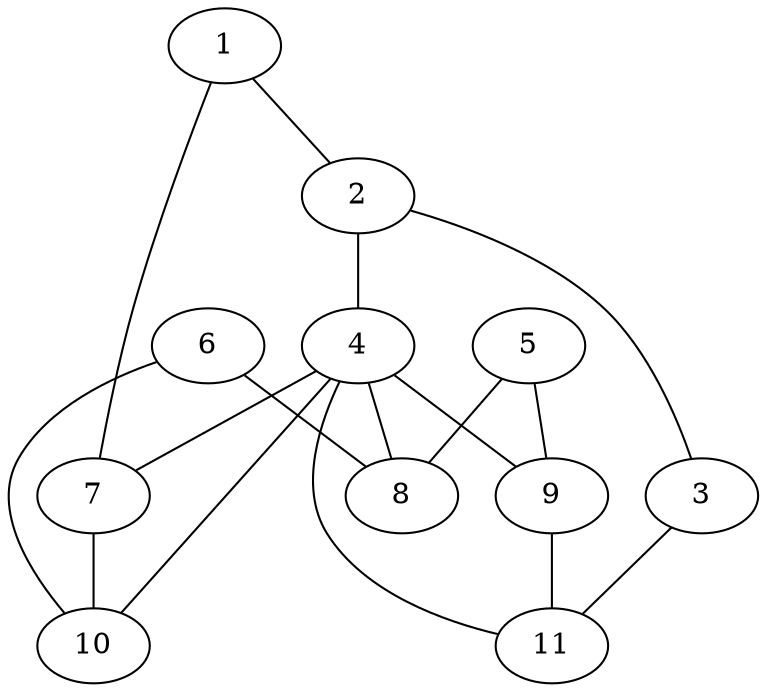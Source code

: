 graph parts {
  1 -- 7
  1 -- 2
  2 -- 3
  2 -- 4
  3 -- 11
  4 -- 7
  4 -- 10
  4 -- 8
  4 -- 9
  4 -- 11
  5 -- 8
  5 -- 9
  6 -- 8
  6 -- 10
  7 -- 10
  9 -- 11
}
